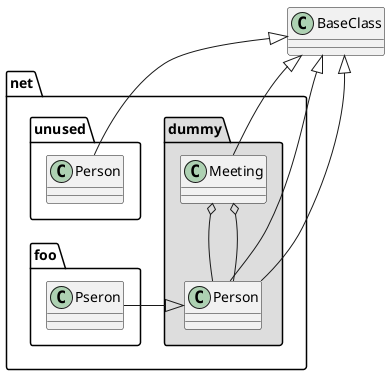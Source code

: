 @startuml
class BaseClass
namespace net.dummy #DDDDDD {
	.BaseClass <|-- Person
	Meeting o-- Person

	.BaseClass <|- Meeting
}

namespace net.foo {
	net.dummy.Person <|-Pseron
	.BaseClass <|-- Person
	net.dummy.Meeting o-- Person
}

BaseClass <|-- net.unused.Person
@enduml